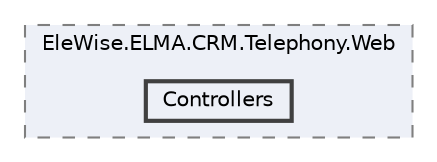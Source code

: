 digraph "Web/Modules/EleWise.ELMA.CRM.Telephony.Web/Controllers"
{
 // LATEX_PDF_SIZE
  bgcolor="transparent";
  edge [fontname=Helvetica,fontsize=10,labelfontname=Helvetica,labelfontsize=10];
  node [fontname=Helvetica,fontsize=10,shape=box,height=0.2,width=0.4];
  compound=true
  subgraph clusterdir_63c2ba1b2597c0d53c86bd5b9a482147 {
    graph [ bgcolor="#edf0f7", pencolor="grey50", label="EleWise.ELMA.CRM.Telephony.Web", fontname=Helvetica,fontsize=10 style="filled,dashed", URL="dir_63c2ba1b2597c0d53c86bd5b9a482147.html",tooltip=""]
  dir_486a2e7824eb1f06479e9c5675bea43b [label="Controllers", fillcolor="#edf0f7", color="grey25", style="filled,bold", URL="dir_486a2e7824eb1f06479e9c5675bea43b.html",tooltip=""];
  }
}
